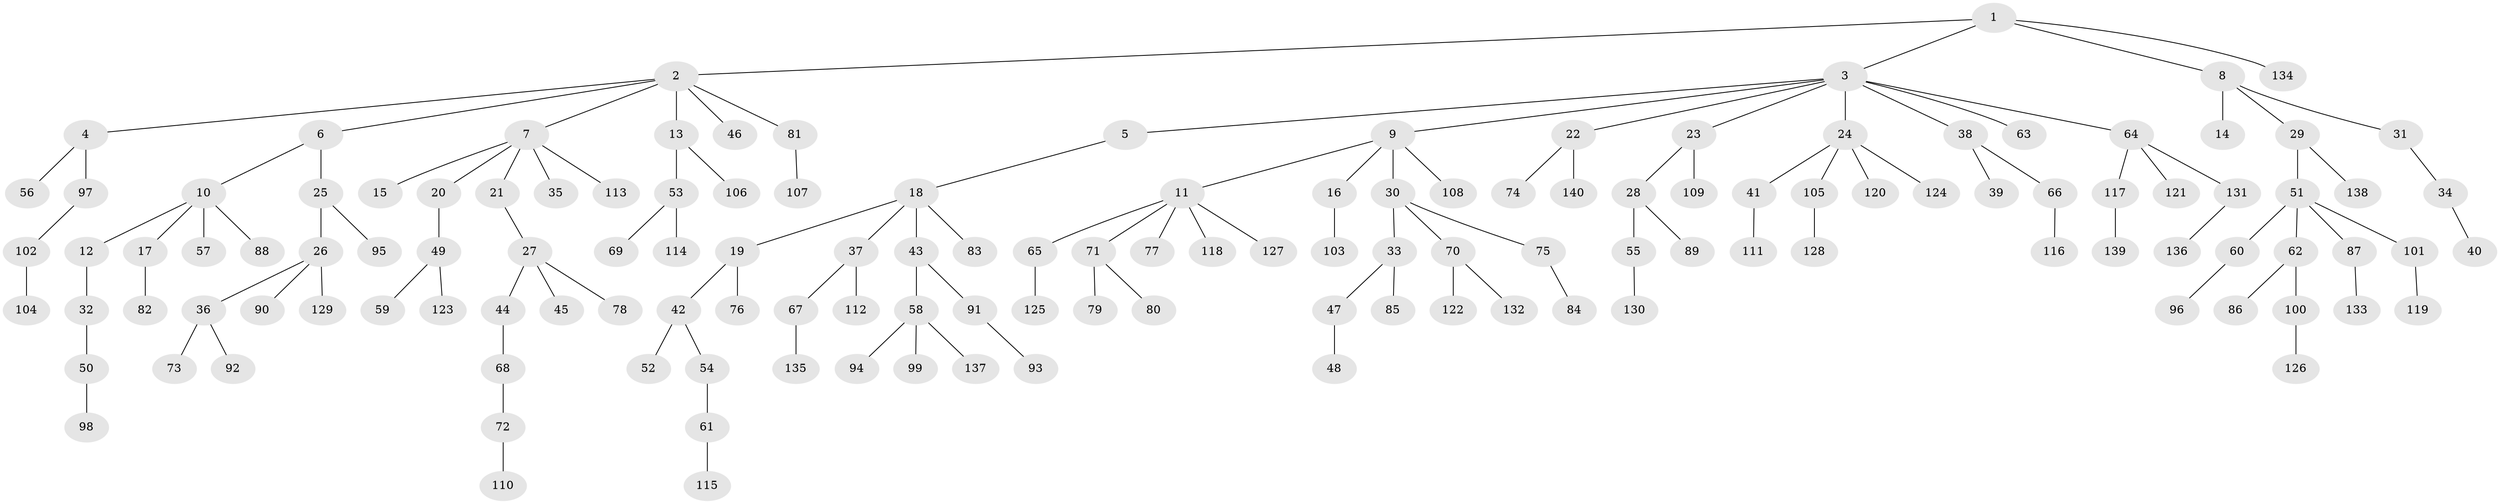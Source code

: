 // coarse degree distribution, {2: 0.20930232558139536, 3: 0.13953488372093023, 1: 0.5348837209302325, 4: 0.06976744186046512, 5: 0.023255813953488372, 8: 0.023255813953488372}
// Generated by graph-tools (version 1.1) at 2025/37/03/04/25 23:37:23]
// undirected, 140 vertices, 139 edges
graph export_dot {
  node [color=gray90,style=filled];
  1;
  2;
  3;
  4;
  5;
  6;
  7;
  8;
  9;
  10;
  11;
  12;
  13;
  14;
  15;
  16;
  17;
  18;
  19;
  20;
  21;
  22;
  23;
  24;
  25;
  26;
  27;
  28;
  29;
  30;
  31;
  32;
  33;
  34;
  35;
  36;
  37;
  38;
  39;
  40;
  41;
  42;
  43;
  44;
  45;
  46;
  47;
  48;
  49;
  50;
  51;
  52;
  53;
  54;
  55;
  56;
  57;
  58;
  59;
  60;
  61;
  62;
  63;
  64;
  65;
  66;
  67;
  68;
  69;
  70;
  71;
  72;
  73;
  74;
  75;
  76;
  77;
  78;
  79;
  80;
  81;
  82;
  83;
  84;
  85;
  86;
  87;
  88;
  89;
  90;
  91;
  92;
  93;
  94;
  95;
  96;
  97;
  98;
  99;
  100;
  101;
  102;
  103;
  104;
  105;
  106;
  107;
  108;
  109;
  110;
  111;
  112;
  113;
  114;
  115;
  116;
  117;
  118;
  119;
  120;
  121;
  122;
  123;
  124;
  125;
  126;
  127;
  128;
  129;
  130;
  131;
  132;
  133;
  134;
  135;
  136;
  137;
  138;
  139;
  140;
  1 -- 2;
  1 -- 3;
  1 -- 8;
  1 -- 134;
  2 -- 4;
  2 -- 6;
  2 -- 7;
  2 -- 13;
  2 -- 46;
  2 -- 81;
  3 -- 5;
  3 -- 9;
  3 -- 22;
  3 -- 23;
  3 -- 24;
  3 -- 38;
  3 -- 63;
  3 -- 64;
  4 -- 56;
  4 -- 97;
  5 -- 18;
  6 -- 10;
  6 -- 25;
  7 -- 15;
  7 -- 20;
  7 -- 21;
  7 -- 35;
  7 -- 113;
  8 -- 14;
  8 -- 29;
  8 -- 31;
  9 -- 11;
  9 -- 16;
  9 -- 30;
  9 -- 108;
  10 -- 12;
  10 -- 17;
  10 -- 57;
  10 -- 88;
  11 -- 65;
  11 -- 71;
  11 -- 77;
  11 -- 118;
  11 -- 127;
  12 -- 32;
  13 -- 53;
  13 -- 106;
  16 -- 103;
  17 -- 82;
  18 -- 19;
  18 -- 37;
  18 -- 43;
  18 -- 83;
  19 -- 42;
  19 -- 76;
  20 -- 49;
  21 -- 27;
  22 -- 74;
  22 -- 140;
  23 -- 28;
  23 -- 109;
  24 -- 41;
  24 -- 105;
  24 -- 120;
  24 -- 124;
  25 -- 26;
  25 -- 95;
  26 -- 36;
  26 -- 90;
  26 -- 129;
  27 -- 44;
  27 -- 45;
  27 -- 78;
  28 -- 55;
  28 -- 89;
  29 -- 51;
  29 -- 138;
  30 -- 33;
  30 -- 70;
  30 -- 75;
  31 -- 34;
  32 -- 50;
  33 -- 47;
  33 -- 85;
  34 -- 40;
  36 -- 73;
  36 -- 92;
  37 -- 67;
  37 -- 112;
  38 -- 39;
  38 -- 66;
  41 -- 111;
  42 -- 52;
  42 -- 54;
  43 -- 58;
  43 -- 91;
  44 -- 68;
  47 -- 48;
  49 -- 59;
  49 -- 123;
  50 -- 98;
  51 -- 60;
  51 -- 62;
  51 -- 87;
  51 -- 101;
  53 -- 69;
  53 -- 114;
  54 -- 61;
  55 -- 130;
  58 -- 94;
  58 -- 99;
  58 -- 137;
  60 -- 96;
  61 -- 115;
  62 -- 86;
  62 -- 100;
  64 -- 117;
  64 -- 121;
  64 -- 131;
  65 -- 125;
  66 -- 116;
  67 -- 135;
  68 -- 72;
  70 -- 122;
  70 -- 132;
  71 -- 79;
  71 -- 80;
  72 -- 110;
  75 -- 84;
  81 -- 107;
  87 -- 133;
  91 -- 93;
  97 -- 102;
  100 -- 126;
  101 -- 119;
  102 -- 104;
  105 -- 128;
  117 -- 139;
  131 -- 136;
}
